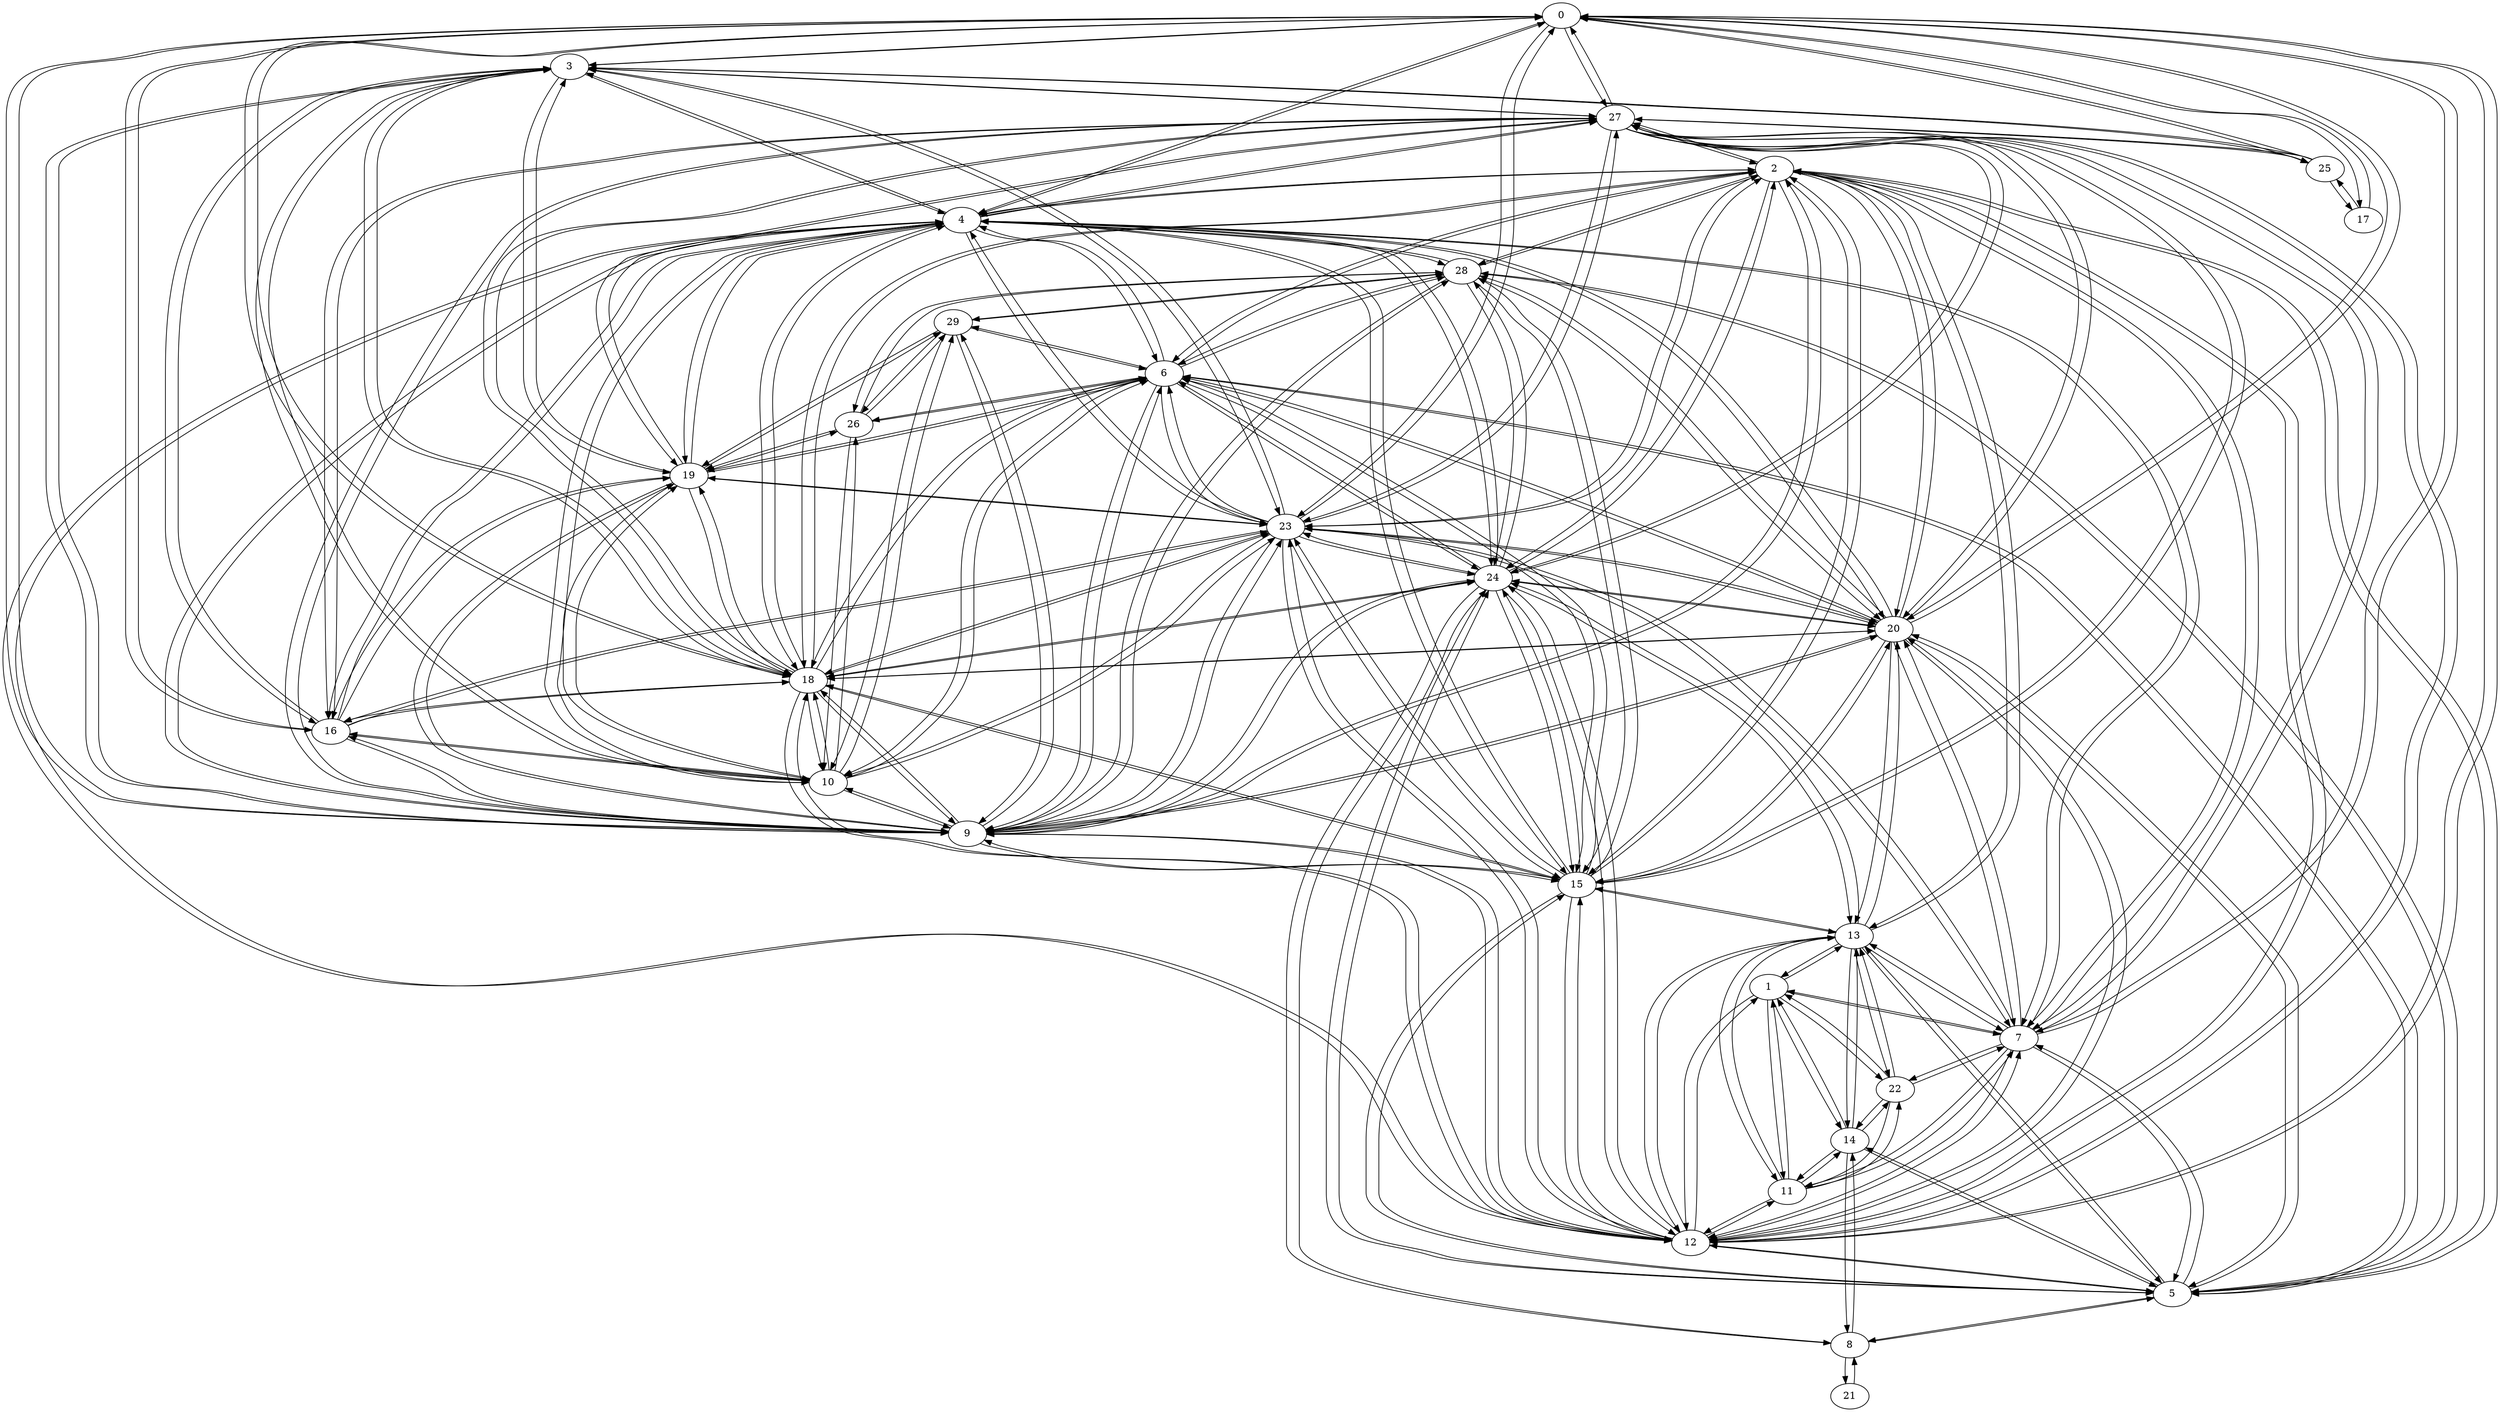 digraph my_graph {
0 [label=0]
1 [label=1]
2 [label=2]
3 [label=3]
4 [label=4]
5 [label=5]
6 [label=6]
7 [label=7]
8 [label=8]
9 [label=9]
10 [label=10]
11 [label=11]
12 [label=12]
13 [label=13]
14 [label=14]
15 [label=15]
16 [label=16]
17 [label=17]
18 [label=18]
19 [label=19]
20 [label=20]
21 [label=21]
22 [label=22]
23 [label=23]
24 [label=24]
25 [label=25]
26 [label=26]
27 [label=27]
28 [label=28]
29 [label=29]
0->3
0->4
0->7
0->9
0->12
0->16
0->17
0->18
0->20
0->23
0->25
0->27
1->7
1->11
1->12
1->13
1->14
1->22
2->4
2->5
2->6
2->7
2->9
2->12
2->13
2->15
2->18
2->20
2->23
2->24
2->27
2->28
3->0
3->4
3->9
3->10
3->16
3->18
3->19
3->23
3->25
3->27
4->0
4->2
4->3
4->6
4->7
4->9
4->10
4->12
4->15
4->16
4->18
4->19
4->20
4->23
4->24
4->27
4->28
5->2
5->6
5->7
5->8
5->12
5->13
5->14
5->15
5->20
5->24
5->28
6->2
6->4
6->5
6->9
6->10
6->15
6->18
6->19
6->20
6->23
6->24
6->26
6->28
6->29
7->0
7->1
7->2
7->4
7->5
7->11
7->12
7->13
7->20
7->22
7->23
7->27
8->5
8->14
8->21
8->24
9->0
9->2
9->3
9->4
9->6
9->10
9->12
9->15
9->16
9->18
9->19
9->20
9->23
9->24
9->27
9->28
9->29
10->3
10->4
10->6
10->9
10->16
10->18
10->19
10->23
10->26
10->29
11->1
11->7
11->12
11->13
11->14
11->22
12->0
12->1
12->2
12->4
12->5
12->7
12->9
12->11
12->13
12->15
12->18
12->20
12->23
12->24
12->27
13->1
13->2
13->5
13->7
13->11
13->12
13->14
13->15
13->20
13->22
13->24
14->1
14->5
14->8
14->11
14->13
14->22
15->2
15->4
15->5
15->6
15->9
15->12
15->13
15->18
15->20
15->23
15->24
15->27
15->28
16->0
16->3
16->4
16->9
16->10
16->18
16->19
16->23
16->27
17->0
17->25
18->0
18->2
18->3
18->4
18->6
18->9
18->10
18->12
18->15
18->16
18->19
18->20
18->23
18->24
18->27
19->3
19->4
19->6
19->9
19->10
19->16
19->18
19->23
19->26
19->27
19->29
20->0
20->2
20->4
20->5
20->6
20->7
20->9
20->12
20->13
20->15
20->18
20->23
20->24
20->27
20->28
21->8
22->1
22->7
22->11
22->13
22->14
23->0
23->2
23->3
23->4
23->6
23->7
23->9
23->10
23->12
23->15
23->16
23->18
23->19
23->20
23->24
23->27
24->2
24->4
24->5
24->6
24->8
24->9
24->12
24->13
24->15
24->18
24->20
24->23
24->27
24->28
25->0
25->3
25->17
25->27
26->6
26->10
26->19
26->28
26->29
27->0
27->2
27->3
27->4
27->7
27->9
27->12
27->15
27->16
27->18
27->19
27->20
27->23
27->24
27->25
28->2
28->4
28->5
28->6
28->9
28->15
28->20
28->24
28->26
28->29
29->6
29->9
29->10
29->19
29->26
29->28
}